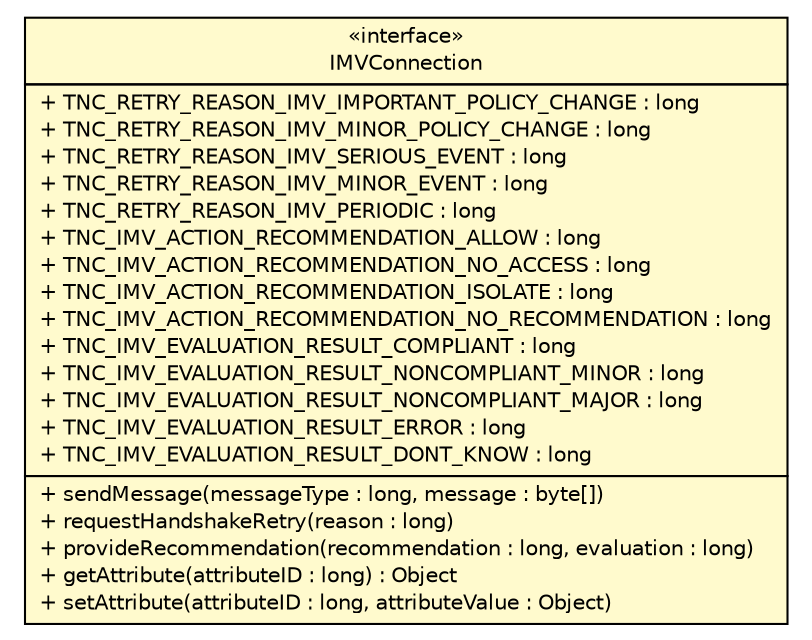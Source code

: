 #!/usr/local/bin/dot
#
# Class diagram 
# Generated by UMLGraph version R5_6 (http://www.umlgraph.org/)
#

digraph G {
	edge [fontname="Helvetica",fontsize=10,labelfontname="Helvetica",labelfontsize=10];
	node [fontname="Helvetica",fontsize=10,shape=plaintext];
	nodesep=0.25;
	ranksep=0.5;
	// org.trustedcomputinggroup.tnc.ifimv.IMVConnection
	c38 [label=<<table title="org.trustedcomputinggroup.tnc.ifimv.IMVConnection" border="0" cellborder="1" cellspacing="0" cellpadding="2" port="p" bgcolor="lemonChiffon" href="./IMVConnection.html">
		<tr><td><table border="0" cellspacing="0" cellpadding="1">
<tr><td align="center" balign="center"> &#171;interface&#187; </td></tr>
<tr><td align="center" balign="center"> IMVConnection </td></tr>
		</table></td></tr>
		<tr><td><table border="0" cellspacing="0" cellpadding="1">
<tr><td align="left" balign="left"> + TNC_RETRY_REASON_IMV_IMPORTANT_POLICY_CHANGE : long </td></tr>
<tr><td align="left" balign="left"> + TNC_RETRY_REASON_IMV_MINOR_POLICY_CHANGE : long </td></tr>
<tr><td align="left" balign="left"> + TNC_RETRY_REASON_IMV_SERIOUS_EVENT : long </td></tr>
<tr><td align="left" balign="left"> + TNC_RETRY_REASON_IMV_MINOR_EVENT : long </td></tr>
<tr><td align="left" balign="left"> + TNC_RETRY_REASON_IMV_PERIODIC : long </td></tr>
<tr><td align="left" balign="left"> + TNC_IMV_ACTION_RECOMMENDATION_ALLOW : long </td></tr>
<tr><td align="left" balign="left"> + TNC_IMV_ACTION_RECOMMENDATION_NO_ACCESS : long </td></tr>
<tr><td align="left" balign="left"> + TNC_IMV_ACTION_RECOMMENDATION_ISOLATE : long </td></tr>
<tr><td align="left" balign="left"> + TNC_IMV_ACTION_RECOMMENDATION_NO_RECOMMENDATION : long </td></tr>
<tr><td align="left" balign="left"> + TNC_IMV_EVALUATION_RESULT_COMPLIANT : long </td></tr>
<tr><td align="left" balign="left"> + TNC_IMV_EVALUATION_RESULT_NONCOMPLIANT_MINOR : long </td></tr>
<tr><td align="left" balign="left"> + TNC_IMV_EVALUATION_RESULT_NONCOMPLIANT_MAJOR : long </td></tr>
<tr><td align="left" balign="left"> + TNC_IMV_EVALUATION_RESULT_ERROR : long </td></tr>
<tr><td align="left" balign="left"> + TNC_IMV_EVALUATION_RESULT_DONT_KNOW : long </td></tr>
		</table></td></tr>
		<tr><td><table border="0" cellspacing="0" cellpadding="1">
<tr><td align="left" balign="left"> + sendMessage(messageType : long, message : byte[]) </td></tr>
<tr><td align="left" balign="left"> + requestHandshakeRetry(reason : long) </td></tr>
<tr><td align="left" balign="left"> + provideRecommendation(recommendation : long, evaluation : long) </td></tr>
<tr><td align="left" balign="left"> + getAttribute(attributeID : long) : Object </td></tr>
<tr><td align="left" balign="left"> + setAttribute(attributeID : long, attributeValue : Object) </td></tr>
		</table></td></tr>
		</table>>, URL="./IMVConnection.html", fontname="Helvetica", fontcolor="black", fontsize=10.0];
}

